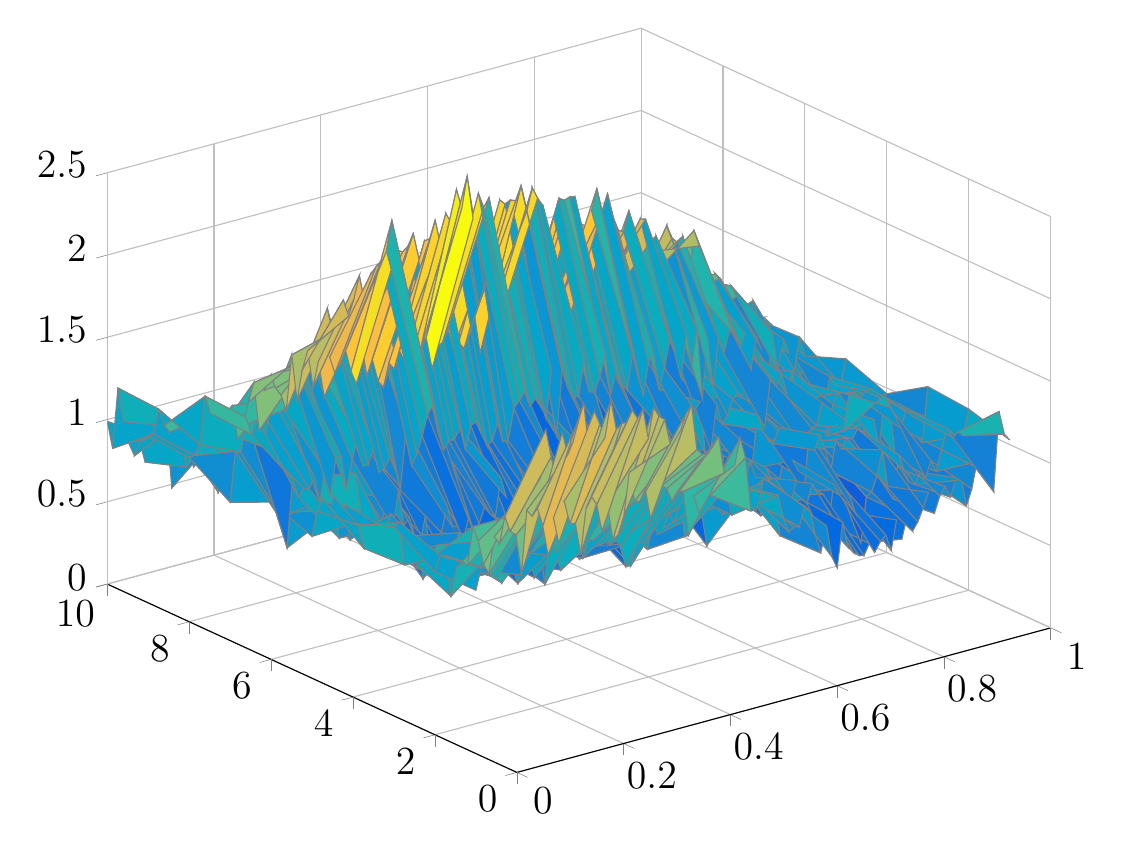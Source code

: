 % This file was created by matlab2tikz.
%
%The latest EFupdates can be retrieved from
%  http://www.mathworks.com/matlabcentral/fileexchange/22022-matlab2tikz-matlab2tikz
%where you can also make suggestions and rate matlab2tikz.
%
\begin{tikzpicture}

\begin{axis}[%
width=4.717in,
height=3.721in,
at={(0.791in,0.502in)},
scale only axis,
xmin=0,
xmax=1,
tick align=outside,
xmajorgrids,
ymin=0,
ymax=10,
ymajorgrids,
zmin=0,
zmax=2.5,
zmajorgrids,
view={-37.5}{30},
axis background/.style={fill=white},
axis x line*=bottom,
axis y line*=left,
axis z line*=left,
ticklabel style={font=\Large},legend style={font=\Large},title style={font=\Large}
]

\addplot3[%
surf,
shader=flat corner,draw=gray,z buffer=sort,colormap={mymap}{[1pt] rgb(0pt)=(0.208,0.166,0.529); rgb(1pt)=(0.212,0.19,0.578); rgb(2pt)=(0.212,0.214,0.627); rgb(3pt)=(0.208,0.239,0.677); rgb(4pt)=(0.196,0.264,0.728); rgb(5pt)=(0.171,0.292,0.779); rgb(6pt)=(0.125,0.324,0.83); rgb(7pt)=(0.059,0.36,0.868); rgb(8pt)=(0.012,0.388,0.882); rgb(9pt)=(0.006,0.409,0.883); rgb(10pt)=(0.017,0.427,0.879); rgb(11pt)=(0.033,0.443,0.872); rgb(12pt)=(0.05,0.459,0.864); rgb(13pt)=(0.063,0.474,0.855); rgb(14pt)=(0.072,0.489,0.847); rgb(15pt)=(0.078,0.504,0.838); rgb(16pt)=(0.079,0.52,0.831); rgb(17pt)=(0.075,0.538,0.826); rgb(18pt)=(0.064,0.557,0.824); rgb(19pt)=(0.049,0.577,0.823); rgb(20pt)=(0.034,0.597,0.82); rgb(21pt)=(0.026,0.614,0.814); rgb(22pt)=(0.024,0.629,0.804); rgb(23pt)=(0.023,0.642,0.791); rgb(24pt)=(0.023,0.653,0.777); rgb(25pt)=(0.027,0.664,0.761); rgb(26pt)=(0.038,0.674,0.744); rgb(27pt)=(0.059,0.684,0.725); rgb(28pt)=(0.084,0.693,0.706); rgb(29pt)=(0.113,0.702,0.686); rgb(30pt)=(0.145,0.71,0.665); rgb(31pt)=(0.18,0.718,0.642); rgb(32pt)=(0.218,0.725,0.619); rgb(33pt)=(0.259,0.732,0.595); rgb(34pt)=(0.302,0.738,0.571); rgb(35pt)=(0.348,0.742,0.547); rgb(36pt)=(0.395,0.746,0.524); rgb(37pt)=(0.442,0.748,0.503); rgb(38pt)=(0.487,0.749,0.484); rgb(39pt)=(0.53,0.749,0.466); rgb(40pt)=(0.571,0.749,0.449); rgb(41pt)=(0.61,0.747,0.434); rgb(42pt)=(0.647,0.746,0.419); rgb(43pt)=(0.683,0.743,0.404); rgb(44pt)=(0.718,0.741,0.39); rgb(45pt)=(0.752,0.738,0.377); rgb(46pt)=(0.786,0.736,0.363); rgb(47pt)=(0.819,0.733,0.35); rgb(48pt)=(0.851,0.73,0.336); rgb(49pt)=(0.882,0.727,0.322); rgb(50pt)=(0.914,0.726,0.306); rgb(51pt)=(0.945,0.726,0.289); rgb(52pt)=(0.974,0.731,0.267); rgb(53pt)=(0.994,0.745,0.24); rgb(54pt)=(0.999,0.765,0.216); rgb(55pt)=(0.996,0.786,0.197); rgb(56pt)=(0.988,0.807,0.179); rgb(57pt)=(0.979,0.827,0.163); rgb(58pt)=(0.97,0.848,0.147); rgb(59pt)=(0.963,0.871,0.131); rgb(60pt)=(0.959,0.895,0.113); rgb(61pt)=(0.96,0.922,0.095); rgb(62pt)=(0.966,0.951,0.076); rgb(63pt)=(0.976,0.983,0.054)},mesh/rows=10]
table[row sep=crcr, point meta=\thisrow{c}] {%
%
x	y	z	c\\
0	1	0.993	0.993\\
0.01	1	1.121	1.121\\
0.02	1	1.107	1.107\\
0.03	1	1.198	1.198\\
0.04	1	1.311	1.311\\
0.051	1	1.364	1.364\\
0.061	1	1.375	1.375\\
0.071	1	1.385	1.385\\
0.081	1	1.466	1.466\\
0.091	1	1.531	1.531\\
0.101	1	1.399	1.399\\
0.111	1	1.542	1.542\\
0.121	1	1.57	1.57\\
0.131	1	1.853	1.853\\
0.141	1	1.68	1.68\\
0.152	1	1.513	1.513\\
0.162	1	1.81	1.81\\
0.172	1	1.664	1.664\\
0.182	1	1.736	1.736\\
0.192	1	1.85	1.85\\
0.202	1	1.953	1.953\\
0.212	1	1.651	1.651\\
0.222	1	1.886	1.886\\
0.232	1	1.799	1.799\\
0.242	1	1.708	1.708\\
0.253	1	1.925	1.925\\
0.263	1	1.74	1.74\\
0.273	1	1.765	1.765\\
0.283	1	1.766	1.766\\
0.293	1	1.83	1.83\\
0.303	1	1.771	1.771\\
0.313	1	1.82	1.82\\
0.323	1	1.63	1.63\\
0.333	1	1.811	1.811\\
0.343	1	1.749	1.749\\
0.354	1	1.72	1.72\\
0.364	1	1.56	1.56\\
0.374	1	1.53	1.53\\
0.384	1	1.629	1.629\\
0.394	1	1.722	1.722\\
0.404	1	1.767	1.767\\
0.414	1	1.486	1.486\\
0.424	1	1.447	1.447\\
0.434	1	1.44	1.44\\
0.444	1	1.479	1.479\\
0.455	1	1.527	1.527\\
0.465	1	1.297	1.297\\
0.475	1	1.396	1.396\\
0.485	1	1.327	1.327\\
0.495	1	1.484	1.484\\
0.505	1	1.355	1.355\\
0.515	1	1.022	1.022\\
0.525	1	1.02	1.02\\
0.535	1	1.111	1.111\\
0.545	1	1.106	1.106\\
0.556	1	1.067	1.067\\
0.566	1	1.074	1.074\\
0.576	1	0.926	0.926\\
0.586	1	0.833	0.833\\
0.596	1	0.853	0.853\\
0.606	1	0.846	0.846\\
0.616	1	0.962	0.962\\
0.626	1	0.922	0.922\\
0.636	1	0.769	0.769\\
0.646	1	0.652	0.652\\
0.657	1	0.807	0.807\\
0.667	1	0.61	0.61\\
0.677	1	0.533	0.533\\
0.687	1	0.803	0.803\\
0.697	1	0.642	0.642\\
0.707	1	0.602	0.602\\
0.717	1	0.575	0.575\\
0.727	1	0.564	0.564\\
0.737	1	0.63	0.63\\
0.747	1	0.566	0.566\\
0.758	1	0.624	0.624\\
0.768	1	0.653	0.653\\
0.778	1	0.551	0.551\\
0.788	1	0.728	0.728\\
0.798	1	0.603	0.603\\
0.808	1	0.733	0.733\\
0.818	1	0.633	0.633\\
0.828	1	0.681	0.681\\
0.838	1	0.758	0.758\\
0.848	1	0.843	0.843\\
0.859	1	0.706	0.706\\
0.869	1	0.802	0.802\\
0.879	1	0.849	0.849\\
0.889	1	0.778	0.778\\
0.899	1	0.871	0.871\\
0.909	1	0.873	0.873\\
0.919	1	0.698	0.698\\
0.929	1	0.793	0.793\\
0.939	1	0.95	0.95\\
0.949	1	0.889	0.889\\
0.96	1	0.899	0.899\\
0.97	1	0.74	0.74\\
0.98	1	1.218	1.218\\
0.99	1	1.072	1.072\\
1	1	1.028	1.028\\
0	2	0.989	0.989\\
0.01	2	1.081	1.081\\
0.02	2	1.069	1.069\\
0.03	2	0.816	0.816\\
0.04	2	0.981	0.981\\
0.051	2	1.01	1.01\\
0.061	2	0.975	0.975\\
0.071	2	1.202	1.202\\
0.081	2	1.107	1.107\\
0.091	2	0.956	0.956\\
0.101	2	0.891	0.891\\
0.111	2	1.106	1.106\\
0.121	2	1.056	1.056\\
0.131	2	1.211	1.211\\
0.141	2	1.113	1.113\\
0.152	2	1.081	1.081\\
0.162	2	0.831	0.831\\
0.172	2	1.213	1.213\\
0.182	2	1.168	1.168\\
0.192	2	1.208	1.208\\
0.202	2	1.092	1.092\\
0.212	2	0.905	0.905\\
0.222	2	1.123	1.123\\
0.232	2	0.961	0.961\\
0.242	2	1.207	1.207\\
0.253	2	1.061	1.061\\
0.263	2	1.055	1.055\\
0.273	2	0.858	0.858\\
0.283	2	1.126	1.126\\
0.293	2	1.193	1.193\\
0.303	2	1.133	1.133\\
0.313	2	0.961	0.961\\
0.323	2	1.116	1.116\\
0.333	2	0.894	0.894\\
0.343	2	0.912	0.912\\
0.354	2	1.02	1.02\\
0.364	2	1.275	1.275\\
0.374	2	1.092	1.092\\
0.384	2	1.081	1.081\\
0.394	2	1.148	1.148\\
0.404	2	0.959	0.959\\
0.414	2	1.133	1.133\\
0.424	2	1.141	1.141\\
0.434	2	1.116	1.116\\
0.444	2	1.031	1.031\\
0.455	2	1.084	1.084\\
0.465	2	1.071	1.071\\
0.475	2	0.796	0.796\\
0.485	2	1.025	1.025\\
0.495	2	0.911	0.911\\
0.505	2	0.977	0.977\\
0.515	2	1.005	1.005\\
0.525	2	1.034	1.034\\
0.535	2	1.109	1.109\\
0.545	2	1.022	1.022\\
0.556	2	0.847	0.847\\
0.566	2	1.018	1.018\\
0.576	2	0.94	0.94\\
0.586	2	0.969	0.969\\
0.596	2	0.946	0.946\\
0.606	2	0.87	0.87\\
0.616	2	1.015	1.015\\
0.626	2	0.993	0.993\\
0.636	2	1.003	1.003\\
0.646	2	0.643	0.643\\
0.657	2	0.871	0.871\\
0.667	2	0.828	0.828\\
0.677	2	0.951	0.951\\
0.687	2	0.827	0.827\\
0.697	2	0.795	0.795\\
0.707	2	0.905	0.905\\
0.717	2	0.834	0.834\\
0.727	2	0.823	0.823\\
0.737	2	0.638	0.638\\
0.747	2	0.866	0.866\\
0.758	2	0.792	0.792\\
0.768	2	0.82	0.82\\
0.778	2	0.761	0.761\\
0.788	2	0.652	0.652\\
0.798	2	0.463	0.463\\
0.808	2	0.737	0.737\\
0.818	2	0.757	0.757\\
0.828	2	0.846	0.846\\
0.838	2	0.995	0.995\\
0.848	2	0.765	0.765\\
0.859	2	0.678	0.678\\
0.869	2	0.937	0.937\\
0.879	2	0.835	0.835\\
0.889	2	0.752	0.752\\
0.899	2	0.732	0.732\\
0.909	2	0.796	0.796\\
0.919	2	0.752	0.752\\
0.929	2	0.849	0.849\\
0.939	2	0.777	0.777\\
0.949	2	0.899	0.899\\
0.96	2	1.018	1.018\\
0.97	2	0.954	0.954\\
0.98	2	0.979	0.979\\
0.99	2	0.948	0.948\\
1	2	1.101	1.101\\
0	3	1.15	1.15\\
0.01	3	1.168	1.168\\
0.02	3	0.901	0.901\\
0.03	3	0.933	0.933\\
0.04	3	0.871	0.871\\
0.051	3	0.843	0.843\\
0.061	3	0.926	0.926\\
0.071	3	0.902	0.902\\
0.081	3	0.966	0.966\\
0.091	3	0.907	0.907\\
0.101	3	0.822	0.822\\
0.111	3	0.824	0.824\\
0.121	3	1.007	1.007\\
0.131	3	0.987	0.987\\
0.141	3	0.93	0.93\\
0.152	3	0.894	0.894\\
0.162	3	0.738	0.738\\
0.172	3	0.781	0.781\\
0.182	3	0.689	0.689\\
0.192	3	0.663	0.663\\
0.202	3	0.631	0.631\\
0.212	3	0.821	0.821\\
0.222	3	0.705	0.705\\
0.232	3	0.602	0.602\\
0.242	3	0.708	0.708\\
0.253	3	0.757	0.757\\
0.263	3	0.61	0.61\\
0.273	3	0.763	0.763\\
0.283	3	0.553	0.553\\
0.293	3	0.933	0.933\\
0.303	3	0.727	0.727\\
0.313	3	0.612	0.612\\
0.323	3	0.723	0.723\\
0.333	3	0.68	0.68\\
0.343	3	0.866	0.866\\
0.354	3	0.648	0.648\\
0.364	3	0.749	0.749\\
0.374	3	0.741	0.741\\
0.384	3	0.877	0.877\\
0.394	3	0.773	0.773\\
0.404	3	0.686	0.686\\
0.414	3	0.712	0.712\\
0.424	3	0.656	0.656\\
0.434	3	0.528	0.528\\
0.444	3	0.524	0.524\\
0.455	3	0.651	0.651\\
0.465	3	0.642	0.642\\
0.475	3	0.595	0.595\\
0.485	3	0.74	0.74\\
0.495	3	0.67	0.67\\
0.505	3	0.697	0.697\\
0.515	3	0.778	0.778\\
0.525	3	0.713	0.713\\
0.535	3	0.815	0.815\\
0.545	3	0.617	0.617\\
0.556	3	0.851	0.851\\
0.566	3	0.858	0.858\\
0.576	3	0.73	0.73\\
0.586	3	0.521	0.521\\
0.596	3	0.631	0.631\\
0.606	3	0.73	0.73\\
0.616	3	0.681	0.681\\
0.626	3	0.79	0.79\\
0.636	3	0.716	0.716\\
0.646	3	0.841	0.841\\
0.657	3	0.815	0.815\\
0.667	3	0.969	0.969\\
0.677	3	0.856	0.856\\
0.687	3	0.614	0.614\\
0.697	3	0.896	0.896\\
0.707	3	0.822	0.822\\
0.717	3	0.702	0.702\\
0.727	3	0.88	0.88\\
0.737	3	0.561	0.561\\
0.747	3	0.897	0.897\\
0.758	3	0.821	0.821\\
0.768	3	0.691	0.691\\
0.778	3	1.034	1.034\\
0.788	3	0.924	0.924\\
0.798	3	1.006	1.006\\
0.808	3	0.908	0.908\\
0.818	3	0.767	0.767\\
0.828	3	0.945	0.945\\
0.838	3	0.888	0.888\\
0.848	3	0.944	0.944\\
0.859	3	0.93	0.93\\
0.869	3	0.983	0.983\\
0.879	3	0.945	0.945\\
0.889	3	1.007	1.007\\
0.899	3	1.01	1.01\\
0.909	3	0.83	0.83\\
0.919	3	1.146	1.146\\
0.929	3	1.059	1.059\\
0.939	3	0.758	0.758\\
0.949	3	0.915	0.915\\
0.96	3	1.015	1.015\\
0.97	3	0.972	0.972\\
0.98	3	0.979	0.979\\
0.99	3	0.792	0.792\\
1	3	1.123	1.123\\
0	4	1.056	1.056\\
0.01	4	1.034	1.034\\
0.02	4	0.887	0.887\\
0.03	4	0.999	0.999\\
0.04	4	0.897	0.897\\
0.051	4	0.989	0.989\\
0.061	4	0.973	0.973\\
0.071	4	1.05	1.05\\
0.081	4	0.79	0.79\\
0.091	4	0.885	0.885\\
0.101	4	0.754	0.754\\
0.111	4	0.848	0.848\\
0.121	4	0.876	0.876\\
0.131	4	0.605	0.605\\
0.141	4	0.821	0.821\\
0.152	4	0.605	0.605\\
0.162	4	0.607	0.607\\
0.172	4	0.72	0.72\\
0.182	4	0.65	0.65\\
0.192	4	0.738	0.738\\
0.202	4	0.675	0.675\\
0.212	4	0.594	0.594\\
0.222	4	0.531	0.531\\
0.232	4	0.714	0.714\\
0.242	4	0.71	0.71\\
0.253	4	0.599	0.599\\
0.263	4	0.62	0.62\\
0.273	4	0.732	0.732\\
0.283	4	0.624	0.624\\
0.293	4	0.518	0.518\\
0.303	4	0.673	0.673\\
0.313	4	0.533	0.533\\
0.323	4	0.611	0.611\\
0.333	4	0.606	0.606\\
0.343	4	0.687	0.687\\
0.354	4	0.584	0.584\\
0.364	4	0.86	0.86\\
0.374	4	0.727	0.727\\
0.384	4	0.582	0.582\\
0.394	4	0.621	0.621\\
0.404	4	0.73	0.73\\
0.414	4	0.719	0.719\\
0.424	4	0.467	0.467\\
0.434	4	0.679	0.679\\
0.444	4	0.673	0.673\\
0.455	4	0.52	0.52\\
0.465	4	0.849	0.849\\
0.475	4	0.683	0.683\\
0.485	4	0.659	0.659\\
0.495	4	0.641	0.641\\
0.505	4	0.586	0.586\\
0.515	4	0.76	0.76\\
0.525	4	0.605	0.605\\
0.535	4	0.695	0.695\\
0.545	4	0.737	0.737\\
0.556	4	0.707	0.707\\
0.566	4	0.463	0.463\\
0.576	4	0.57	0.57\\
0.586	4	0.737	0.737\\
0.596	4	0.822	0.822\\
0.606	4	0.6	0.6\\
0.616	4	0.815	0.815\\
0.626	4	0.58	0.58\\
0.636	4	0.8	0.8\\
0.646	4	0.753	0.753\\
0.657	4	0.731	0.731\\
0.667	4	0.8	0.8\\
0.677	4	0.728	0.728\\
0.687	4	0.694	0.694\\
0.697	4	0.907	0.907\\
0.707	4	0.864	0.864\\
0.717	4	0.802	0.802\\
0.727	4	0.919	0.919\\
0.737	4	0.704	0.704\\
0.747	4	0.729	0.729\\
0.758	4	1.051	1.051\\
0.768	4	0.949	0.949\\
0.778	4	0.873	0.873\\
0.788	4	0.849	0.849\\
0.798	4	0.935	0.935\\
0.808	4	0.871	0.871\\
0.818	4	0.772	0.772\\
0.828	4	0.851	0.851\\
0.838	4	0.804	0.804\\
0.848	4	0.803	0.803\\
0.859	4	0.88	0.88\\
0.869	4	0.887	0.887\\
0.879	4	1.016	1.016\\
0.889	4	0.807	0.807\\
0.899	4	0.989	0.989\\
0.909	4	1.051	1.051\\
0.919	4	0.808	0.808\\
0.929	4	1.022	1.022\\
0.939	4	1.027	1.027\\
0.949	4	0.983	0.983\\
0.96	4	1.016	1.016\\
0.97	4	1.022	1.022\\
0.98	4	0.99	0.99\\
0.99	4	0.928	0.928\\
1	4	0.965	0.965\\
0	5	0.862	0.862\\
0.01	5	1.009	1.009\\
0.02	5	1.075	1.075\\
0.03	5	0.958	0.958\\
0.04	5	1.072	1.072\\
0.051	5	0.807	0.807\\
0.061	5	1.003	1.003\\
0.071	5	0.78	0.78\\
0.081	5	1.174	1.174\\
0.091	5	0.934	0.934\\
0.101	5	0.926	0.926\\
0.111	5	0.723	0.723\\
0.121	5	0.838	0.838\\
0.131	5	0.84	0.84\\
0.141	5	0.966	0.966\\
0.152	5	0.777	0.777\\
0.162	5	0.999	0.999\\
0.172	5	0.778	0.778\\
0.182	5	0.818	0.818\\
0.192	5	0.701	0.701\\
0.202	5	0.632	0.632\\
0.212	5	0.798	0.798\\
0.222	5	0.555	0.555\\
0.232	5	0.631	0.631\\
0.242	5	0.674	0.674\\
0.253	5	0.826	0.826\\
0.263	5	0.691	0.691\\
0.273	5	0.685	0.685\\
0.283	5	0.594	0.594\\
0.293	5	0.715	0.715\\
0.303	5	0.626	0.626\\
0.313	5	0.667	0.667\\
0.323	5	0.757	0.757\\
0.333	5	0.709	0.709\\
0.343	5	0.679	0.679\\
0.354	5	0.905	0.905\\
0.364	5	0.78	0.78\\
0.374	5	0.572	0.572\\
0.384	5	0.717	0.717\\
0.394	5	0.741	0.741\\
0.404	5	0.602	0.602\\
0.414	5	0.718	0.718\\
0.424	5	0.651	0.651\\
0.434	5	0.678	0.678\\
0.444	5	0.715	0.715\\
0.455	5	0.647	0.647\\
0.465	5	0.823	0.823\\
0.475	5	0.764	0.764\\
0.485	5	0.524	0.524\\
0.495	5	0.877	0.877\\
0.505	5	0.957	0.957\\
0.515	5	0.717	0.717\\
0.525	5	0.677	0.677\\
0.535	5	0.681	0.681\\
0.545	5	0.839	0.839\\
0.556	5	0.752	0.752\\
0.566	5	0.723	0.723\\
0.576	5	0.795	0.795\\
0.586	5	0.653	0.653\\
0.596	5	0.531	0.531\\
0.606	5	0.752	0.752\\
0.616	5	0.787	0.787\\
0.626	5	0.9	0.9\\
0.636	5	0.747	0.747\\
0.646	5	0.64	0.64\\
0.657	5	0.639	0.639\\
0.667	5	0.882	0.882\\
0.677	5	0.824	0.824\\
0.687	5	0.686	0.686\\
0.697	5	0.761	0.761\\
0.707	5	0.851	0.851\\
0.717	5	1.002	1.002\\
0.727	5	1.043	1.043\\
0.737	5	0.716	0.716\\
0.747	5	0.731	0.731\\
0.758	5	0.996	0.996\\
0.768	5	0.872	0.872\\
0.778	5	0.913	0.913\\
0.788	5	1.005	1.005\\
0.798	5	1.035	1.035\\
0.808	5	1.007	1.007\\
0.818	5	0.822	0.822\\
0.828	5	0.949	0.949\\
0.838	5	1.055	1.055\\
0.848	5	0.781	0.781\\
0.859	5	1.084	1.084\\
0.869	5	1.012	1.012\\
0.879	5	1.08	1.08\\
0.889	5	0.948	0.948\\
0.899	5	1.077	1.077\\
0.909	5	0.882	0.882\\
0.919	5	0.971	0.971\\
0.929	5	0.972	0.972\\
0.939	5	0.9	0.9\\
0.949	5	0.878	0.878\\
0.96	5	0.798	0.798\\
0.97	5	0.98	0.98\\
0.98	5	0.921	0.921\\
0.99	5	0.915	0.915\\
1	5	1.063	1.063\\
0	6	0.956	0.956\\
0.01	6	0.882	0.882\\
0.02	6	0.84	0.84\\
0.03	6	0.652	0.652\\
0.04	6	1.062	1.062\\
0.051	6	0.94	0.94\\
0.061	6	0.985	0.985\\
0.071	6	0.974	0.974\\
0.081	6	1.042	1.042\\
0.091	6	0.883	0.883\\
0.101	6	1.062	1.062\\
0.111	6	0.896	0.896\\
0.121	6	1.115	1.115\\
0.131	6	1.121	1.121\\
0.141	6	0.906	0.906\\
0.152	6	1.083	1.083\\
0.162	6	1.211	1.211\\
0.172	6	1.026	1.026\\
0.182	6	1.021	1.021\\
0.192	6	1.123	1.123\\
0.202	6	0.96	0.96\\
0.212	6	0.972	0.972\\
0.222	6	1.036	1.036\\
0.232	6	0.968	0.968\\
0.242	6	0.816	0.816\\
0.253	6	1.189	1.189\\
0.263	6	0.951	0.951\\
0.273	6	1.009	1.009\\
0.283	6	1.112	1.112\\
0.293	6	1.23	1.23\\
0.303	6	1.282	1.282\\
0.313	6	1.104	1.104\\
0.323	6	0.989	0.989\\
0.333	6	1.036	1.036\\
0.343	6	1.036	1.036\\
0.354	6	1.092	1.092\\
0.364	6	0.959	0.959\\
0.374	6	1.095	1.095\\
0.384	6	1.106	1.106\\
0.394	6	1.026	1.026\\
0.404	6	0.947	0.947\\
0.414	6	0.964	0.964\\
0.424	6	1.066	1.066\\
0.434	6	0.941	0.941\\
0.444	6	0.94	0.94\\
0.455	6	1.129	1.129\\
0.465	6	1.167	1.167\\
0.475	6	1.212	1.212\\
0.485	6	1.111	1.111\\
0.495	6	1.152	1.152\\
0.505	6	1.112	1.112\\
0.515	6	1.014	1.014\\
0.525	6	1.293	1.293\\
0.535	6	0.892	0.892\\
0.545	6	1.281	1.281\\
0.556	6	1.159	1.159\\
0.566	6	1.093	1.093\\
0.576	6	1.097	1.097\\
0.586	6	1.302	1.302\\
0.596	6	1.103	1.103\\
0.606	6	1.091	1.091\\
0.616	6	1.182	1.182\\
0.626	6	1.303	1.303\\
0.636	6	1.051	1.051\\
0.646	6	1.172	1.172\\
0.657	6	1.091	1.091\\
0.667	6	1.053	1.053\\
0.677	6	1.263	1.263\\
0.687	6	1.119	1.119\\
0.697	6	0.996	0.996\\
0.707	6	1.186	1.186\\
0.717	6	1.226	1.226\\
0.727	6	1.002	1.002\\
0.737	6	1.131	1.131\\
0.747	6	1.286	1.286\\
0.758	6	1.207	1.207\\
0.768	6	1.038	1.038\\
0.778	6	1.296	1.296\\
0.788	6	1.095	1.095\\
0.798	6	1.302	1.302\\
0.808	6	0.878	0.878\\
0.818	6	1.228	1.228\\
0.828	6	0.931	0.931\\
0.838	6	1.223	1.223\\
0.848	6	1.112	1.112\\
0.859	6	1.252	1.252\\
0.869	6	1.203	1.203\\
0.879	6	1.139	1.139\\
0.889	6	1.199	1.199\\
0.899	6	0.975	0.975\\
0.909	6	1.159	1.159\\
0.919	6	1.077	1.077\\
0.929	6	0.823	0.823\\
0.939	6	1.162	1.162\\
0.949	6	0.925	0.925\\
0.96	6	1.103	1.103\\
0.97	6	1.011	1.011\\
0.98	6	0.897	0.897\\
0.99	6	1.088	1.088\\
1	6	0.966	0.966\\
0	7	0.84	0.84\\
0.01	7	1.143	1.143\\
0.02	7	1.127	1.127\\
0.03	7	1.33	1.33\\
0.04	7	1.217	1.217\\
0.051	7	1.303	1.303\\
0.061	7	1.124	1.124\\
0.071	7	1.268	1.268\\
0.081	7	1.387	1.387\\
0.091	7	1.463	1.463\\
0.101	7	1.313	1.313\\
0.111	7	1.57	1.57\\
0.121	7	1.568	1.568\\
0.131	7	1.522	1.522\\
0.141	7	1.511	1.511\\
0.152	7	1.551	1.551\\
0.162	7	1.541	1.541\\
0.172	7	1.664	1.664\\
0.182	7	1.858	1.858\\
0.192	7	1.704	1.704\\
0.202	7	1.834	1.834\\
0.212	7	1.883	1.883\\
0.222	7	1.777	1.777\\
0.232	7	1.874	1.874\\
0.242	7	2.004	2.004\\
0.253	7	1.815	1.815\\
0.263	7	1.993	1.993\\
0.273	7	2.03	2.03\\
0.283	7	2.06	2.06\\
0.293	7	2.112	2.112\\
0.303	7	2.287	2.287\\
0.313	7	2.099	2.099\\
0.323	7	2.078	2.078\\
0.333	7	2.103	2.103\\
0.343	7	2.172	2.172\\
0.354	7	2.003	2.003\\
0.364	7	2.109	2.109\\
0.374	7	2.114	2.114\\
0.384	7	2.216	2.216\\
0.394	7	2.062	2.062\\
0.404	7	2.24	2.24\\
0.414	7	2.176	2.176\\
0.424	7	2.368	2.368\\
0.434	7	2.246	2.246\\
0.444	7	2.431	2.431\\
0.455	7	2.167	2.167\\
0.465	7	2.309	2.309\\
0.475	7	2.215	2.215\\
0.485	7	2.266	2.266\\
0.495	7	2.014	2.014\\
0.505	7	2.234	2.234\\
0.515	7	2.201	2.201\\
0.525	7	2.216	2.216\\
0.535	7	2.204	2.204\\
0.545	7	2.286	2.286\\
0.556	7	2.124	2.124\\
0.566	7	2.254	2.254\\
0.576	7	2.183	2.183\\
0.586	7	2.128	2.128\\
0.596	7	1.95	1.95\\
0.606	7	2.043	2.043\\
0.616	7	2.147	2.147\\
0.626	7	2.126	2.126\\
0.636	7	2.137	2.137\\
0.646	7	2.129	2.129\\
0.657	7	1.953	1.953\\
0.667	7	1.933	1.933\\
0.677	7	2.017	2.017\\
0.687	7	2.142	2.142\\
0.697	7	1.995	1.995\\
0.707	7	2.094	2.094\\
0.717	7	1.946	1.946\\
0.727	7	1.856	1.856\\
0.737	7	1.835	1.835\\
0.747	7	1.956	1.956\\
0.758	7	1.767	1.767\\
0.768	7	1.887	1.887\\
0.778	7	1.877	1.877\\
0.788	7	1.737	1.737\\
0.798	7	1.757	1.757\\
0.808	7	1.537	1.537\\
0.818	7	1.803	1.803\\
0.828	7	1.718	1.718\\
0.838	7	1.683	1.683\\
0.848	7	1.712	1.712\\
0.859	7	1.412	1.412\\
0.869	7	1.728	1.728\\
0.879	7	1.626	1.626\\
0.889	7	1.368	1.368\\
0.899	7	1.344	1.344\\
0.909	7	1.431	1.431\\
0.919	7	1.389	1.389\\
0.929	7	1.11	1.11\\
0.939	7	1.33	1.33\\
0.949	7	1.257	1.257\\
0.96	7	1.156	1.156\\
0.97	7	1.038	1.038\\
0.98	7	1.204	1.204\\
0.99	7	1.079	1.079\\
1	7	1.086	1.086\\
0	8	0.998	0.998\\
0.01	8	1.002	1.002\\
0.02	8	1.059	1.059\\
0.03	8	1.344	1.344\\
0.04	8	1.232	1.232\\
0.051	8	1.03	1.03\\
0.061	8	1.107	1.107\\
0.071	8	1.211	1.211\\
0.081	8	1.243	1.243\\
0.091	8	1.03	1.03\\
0.101	8	1.104	1.104\\
0.111	8	1.237	1.237\\
0.121	8	1.347	1.347\\
0.131	8	1.046	1.046\\
0.141	8	1.281	1.281\\
0.152	8	1.362	1.362\\
0.162	8	1.278	1.278\\
0.172	8	1.226	1.226\\
0.182	8	1.123	1.123\\
0.192	8	1.453	1.453\\
0.202	8	1.167	1.167\\
0.212	8	1.347	1.347\\
0.222	8	1.453	1.453\\
0.232	8	1.222	1.222\\
0.242	8	1.369	1.369\\
0.253	8	1.145	1.145\\
0.263	8	1.377	1.377\\
0.273	8	1.272	1.272\\
0.283	8	1.318	1.318\\
0.293	8	1.389	1.389\\
0.303	8	1.258	1.258\\
0.313	8	1.17	1.17\\
0.323	8	1.398	1.398\\
0.333	8	1.202	1.202\\
0.343	8	1.294	1.294\\
0.354	8	1.151	1.151\\
0.364	8	1.105	1.105\\
0.374	8	1.244	1.244\\
0.384	8	1.2	1.2\\
0.394	8	1.3	1.3\\
0.404	8	1.228	1.228\\
0.414	8	1.222	1.222\\
0.424	8	1.147	1.147\\
0.434	8	1.271	1.271\\
0.444	8	1.337	1.337\\
0.455	8	1.138	1.138\\
0.465	8	1.259	1.259\\
0.475	8	1.284	1.284\\
0.485	8	1.352	1.352\\
0.495	8	1.228	1.228\\
0.505	8	1.253	1.253\\
0.515	8	1.209	1.209\\
0.525	8	1.282	1.282\\
0.535	8	1.386	1.386\\
0.545	8	1.154	1.154\\
0.556	8	1.355	1.355\\
0.566	8	1.325	1.325\\
0.576	8	1.277	1.277\\
0.586	8	1.237	1.237\\
0.596	8	1.143	1.143\\
0.606	8	1.02	1.02\\
0.616	8	1.125	1.125\\
0.626	8	1.148	1.148\\
0.636	8	1.191	1.191\\
0.646	8	1.112	1.112\\
0.657	8	1.156	1.156\\
0.667	8	1.234	1.234\\
0.677	8	1.319	1.319\\
0.687	8	1.262	1.262\\
0.697	8	1.369	1.369\\
0.707	8	1.175	1.175\\
0.717	8	1.128	1.128\\
0.727	8	1.231	1.231\\
0.737	8	1.268	1.268\\
0.747	8	1.141	1.141\\
0.758	8	1.288	1.288\\
0.768	8	1.266	1.266\\
0.778	8	1.361	1.361\\
0.788	8	1.25	1.25\\
0.798	8	1.393	1.393\\
0.808	8	1.311	1.311\\
0.818	8	1.158	1.158\\
0.828	8	1.196	1.196\\
0.838	8	1.244	1.244\\
0.848	8	1.368	1.368\\
0.859	8	1.122	1.122\\
0.869	8	1.343	1.343\\
0.879	8	1.482	1.482\\
0.889	8	1.154	1.154\\
0.899	8	1.103	1.103\\
0.909	8	1.217	1.217\\
0.919	8	1.225	1.225\\
0.929	8	1.086	1.086\\
0.939	8	1.268	1.268\\
0.949	8	0.974	0.974\\
0.96	8	1.177	1.177\\
0.97	8	1.049	1.049\\
0.98	8	0.942	0.942\\
0.99	8	0.975	0.975\\
1	8	0.925	0.925\\
0	9	1.019	1.019\\
0.01	9	1.017	1.017\\
0.02	9	1.159	1.159\\
0.03	9	1.052	1.052\\
0.04	9	1.002	1.002\\
0.051	9	1.038	1.038\\
0.061	9	1.056	1.056\\
0.071	9	0.764	0.764\\
0.081	9	0.842	0.842\\
0.091	9	0.82	0.82\\
0.101	9	0.78	0.78\\
0.111	9	0.888	0.888\\
0.121	9	0.879	0.879\\
0.131	9	0.559	0.559\\
0.141	9	0.801	0.801\\
0.152	9	0.906	0.906\\
0.162	9	0.978	0.978\\
0.172	9	0.759	0.759\\
0.182	9	0.718	0.718\\
0.192	9	0.698	0.698\\
0.202	9	0.906	0.906\\
0.212	9	0.619	0.619\\
0.222	9	0.696	0.696\\
0.232	9	0.651	0.651\\
0.242	9	0.649	0.649\\
0.253	9	0.546	0.546\\
0.263	9	0.871	0.871\\
0.273	9	0.685	0.685\\
0.283	9	0.675	0.675\\
0.293	9	0.796	0.796\\
0.303	9	0.581	0.581\\
0.313	9	0.69	0.69\\
0.323	9	0.574	0.574\\
0.333	9	0.741	0.741\\
0.343	9	0.376	0.376\\
0.354	9	0.705	0.705\\
0.364	9	0.781	0.781\\
0.374	9	0.614	0.614\\
0.384	9	0.707	0.707\\
0.394	9	0.667	0.667\\
0.404	9	0.599	0.599\\
0.414	9	0.804	0.804\\
0.424	9	0.487	0.487\\
0.434	9	0.379	0.379\\
0.444	9	0.445	0.445\\
0.455	9	0.586	0.586\\
0.465	9	0.66	0.66\\
0.475	9	0.603	0.603\\
0.485	9	0.684	0.684\\
0.495	9	0.762	0.762\\
0.505	9	0.462	0.462\\
0.515	9	0.411	0.411\\
0.525	9	0.596	0.596\\
0.535	9	0.458	0.458\\
0.545	9	0.547	0.547\\
0.556	9	0.534	0.534\\
0.566	9	0.77	0.77\\
0.576	9	0.515	0.515\\
0.586	9	0.641	0.641\\
0.596	9	0.717	0.717\\
0.606	9	0.521	0.521\\
0.616	9	0.54	0.54\\
0.626	9	0.555	0.555\\
0.636	9	0.407	0.407\\
0.646	9	0.744	0.744\\
0.657	9	0.553	0.553\\
0.667	9	0.651	0.651\\
0.677	9	0.466	0.466\\
0.687	9	0.722	0.722\\
0.697	9	0.779	0.779\\
0.707	9	0.571	0.571\\
0.717	9	0.751	0.751\\
0.727	9	0.598	0.598\\
0.737	9	0.447	0.447\\
0.747	9	0.505	0.505\\
0.758	9	0.662	0.662\\
0.768	9	0.713	0.713\\
0.778	9	0.613	0.613\\
0.788	9	0.756	0.756\\
0.798	9	0.738	0.738\\
0.808	9	0.709	0.709\\
0.818	9	0.785	0.785\\
0.828	9	0.814	0.814\\
0.838	9	0.715	0.715\\
0.848	9	0.762	0.762\\
0.859	9	0.896	0.896\\
0.869	9	0.823	0.823\\
0.879	9	0.919	0.919\\
0.889	9	0.803	0.803\\
0.899	9	1.024	1.024\\
0.909	9	0.663	0.663\\
0.919	9	0.958	0.958\\
0.929	9	0.9	0.9\\
0.939	9	0.94	0.94\\
0.949	9	0.939	0.939\\
0.96	9	0.895	0.895\\
0.97	9	1.044	1.044\\
0.98	9	0.848	0.848\\
0.99	9	0.871	0.871\\
1	9	1.096	1.096\\
0	10	0.989	0.989\\
0.01	10	0.816	0.816\\
0.02	10	1.174	1.174\\
0.03	10	0.96	0.96\\
0.04	10	0.823	0.823\\
0.051	10	0.735	0.735\\
0.061	10	0.807	0.807\\
0.071	10	0.679	0.679\\
0.081	10	0.74	0.74\\
0.091	10	0.836	0.836\\
0.101	10	0.674	0.674\\
0.111	10	0.854	0.854\\
0.121	10	0.478	0.478\\
0.131	10	0.817	0.817\\
0.141	10	0.674	0.674\\
0.152	10	0.645	0.645\\
0.162	10	0.57	0.57\\
0.172	10	0.701	0.701\\
0.182	10	0.517	0.517\\
0.192	10	0.595	0.595\\
0.202	10	0.563	0.563\\
0.212	10	0.606	0.606\\
0.222	10	0.629	0.629\\
0.232	10	0.387	0.387\\
0.242	10	0.568	0.568\\
0.253	10	0.583	0.583\\
0.263	10	0.624	0.624\\
0.273	10	0.529	0.529\\
0.283	10	0.285	0.285\\
0.293	10	0.41	0.41\\
0.303	10	0.541	0.541\\
0.313	10	0.466	0.466\\
0.323	10	0.587	0.587\\
0.333	10	0.62	0.62\\
0.343	10	0.608	0.608\\
0.354	10	0.59	0.59\\
0.364	10	0.486	0.486\\
0.374	10	0.457	0.457\\
0.384	10	0.432	0.432\\
0.394	10	0.44	0.44\\
0.404	10	0.753	0.753\\
0.414	10	0.508	0.508\\
0.424	10	0.35	0.35\\
0.434	10	0.385	0.385\\
0.444	10	0.415	0.415\\
0.455	10	0.464	0.464\\
0.465	10	0.262	0.262\\
0.475	10	0.62	0.62\\
0.485	10	0.388	0.388\\
0.495	10	0.583	0.583\\
0.505	10	0.571	0.571\\
0.515	10	0.209	0.209\\
0.525	10	0.372	0.372\\
0.535	10	0.377	0.377\\
0.545	10	0.365	0.365\\
0.556	10	0.451	0.451\\
0.566	10	0.601	0.601\\
0.576	10	0.43	0.43\\
0.586	10	0.459	0.459\\
0.596	10	0.501	0.501\\
0.606	10	0.423	0.423\\
0.616	10	0.501	0.501\\
0.626	10	0.335	0.335\\
0.636	10	0.423	0.423\\
0.646	10	0.533	0.533\\
0.657	10	0.472	0.472\\
0.667	10	0.242	0.242\\
0.677	10	0.444	0.444\\
0.687	10	0.588	0.588\\
0.697	10	0.408	0.408\\
0.707	10	0.62	0.62\\
0.717	10	0.391	0.391\\
0.727	10	0.623	0.623\\
0.737	10	0.599	0.599\\
0.747	10	0.435	0.435\\
0.758	10	0.596	0.596\\
0.768	10	0.522	0.522\\
0.778	10	0.644	0.644\\
0.788	10	0.643	0.643\\
0.798	10	0.812	0.812\\
0.808	10	0.459	0.459\\
0.818	10	0.592	0.592\\
0.828	10	0.866	0.866\\
0.838	10	0.842	0.842\\
0.848	10	0.596	0.596\\
0.859	10	0.511	0.511\\
0.869	10	0.835	0.835\\
0.879	10	0.82	0.82\\
0.889	10	0.699	0.699\\
0.899	10	0.516	0.516\\
0.909	10	0.696	0.696\\
0.919	10	0.981	0.981\\
0.929	10	0.706	0.706\\
0.939	10	0.746	0.746\\
0.949	10	0.948	0.948\\
0.96	10	0.824	0.824\\
0.97	10	1.037	1.037\\
0.98	10	1.124	1.124\\
0.99	10	0.956	0.956\\
1	10	0.89	0.89\\
};
\end{axis}
\end{tikzpicture}%